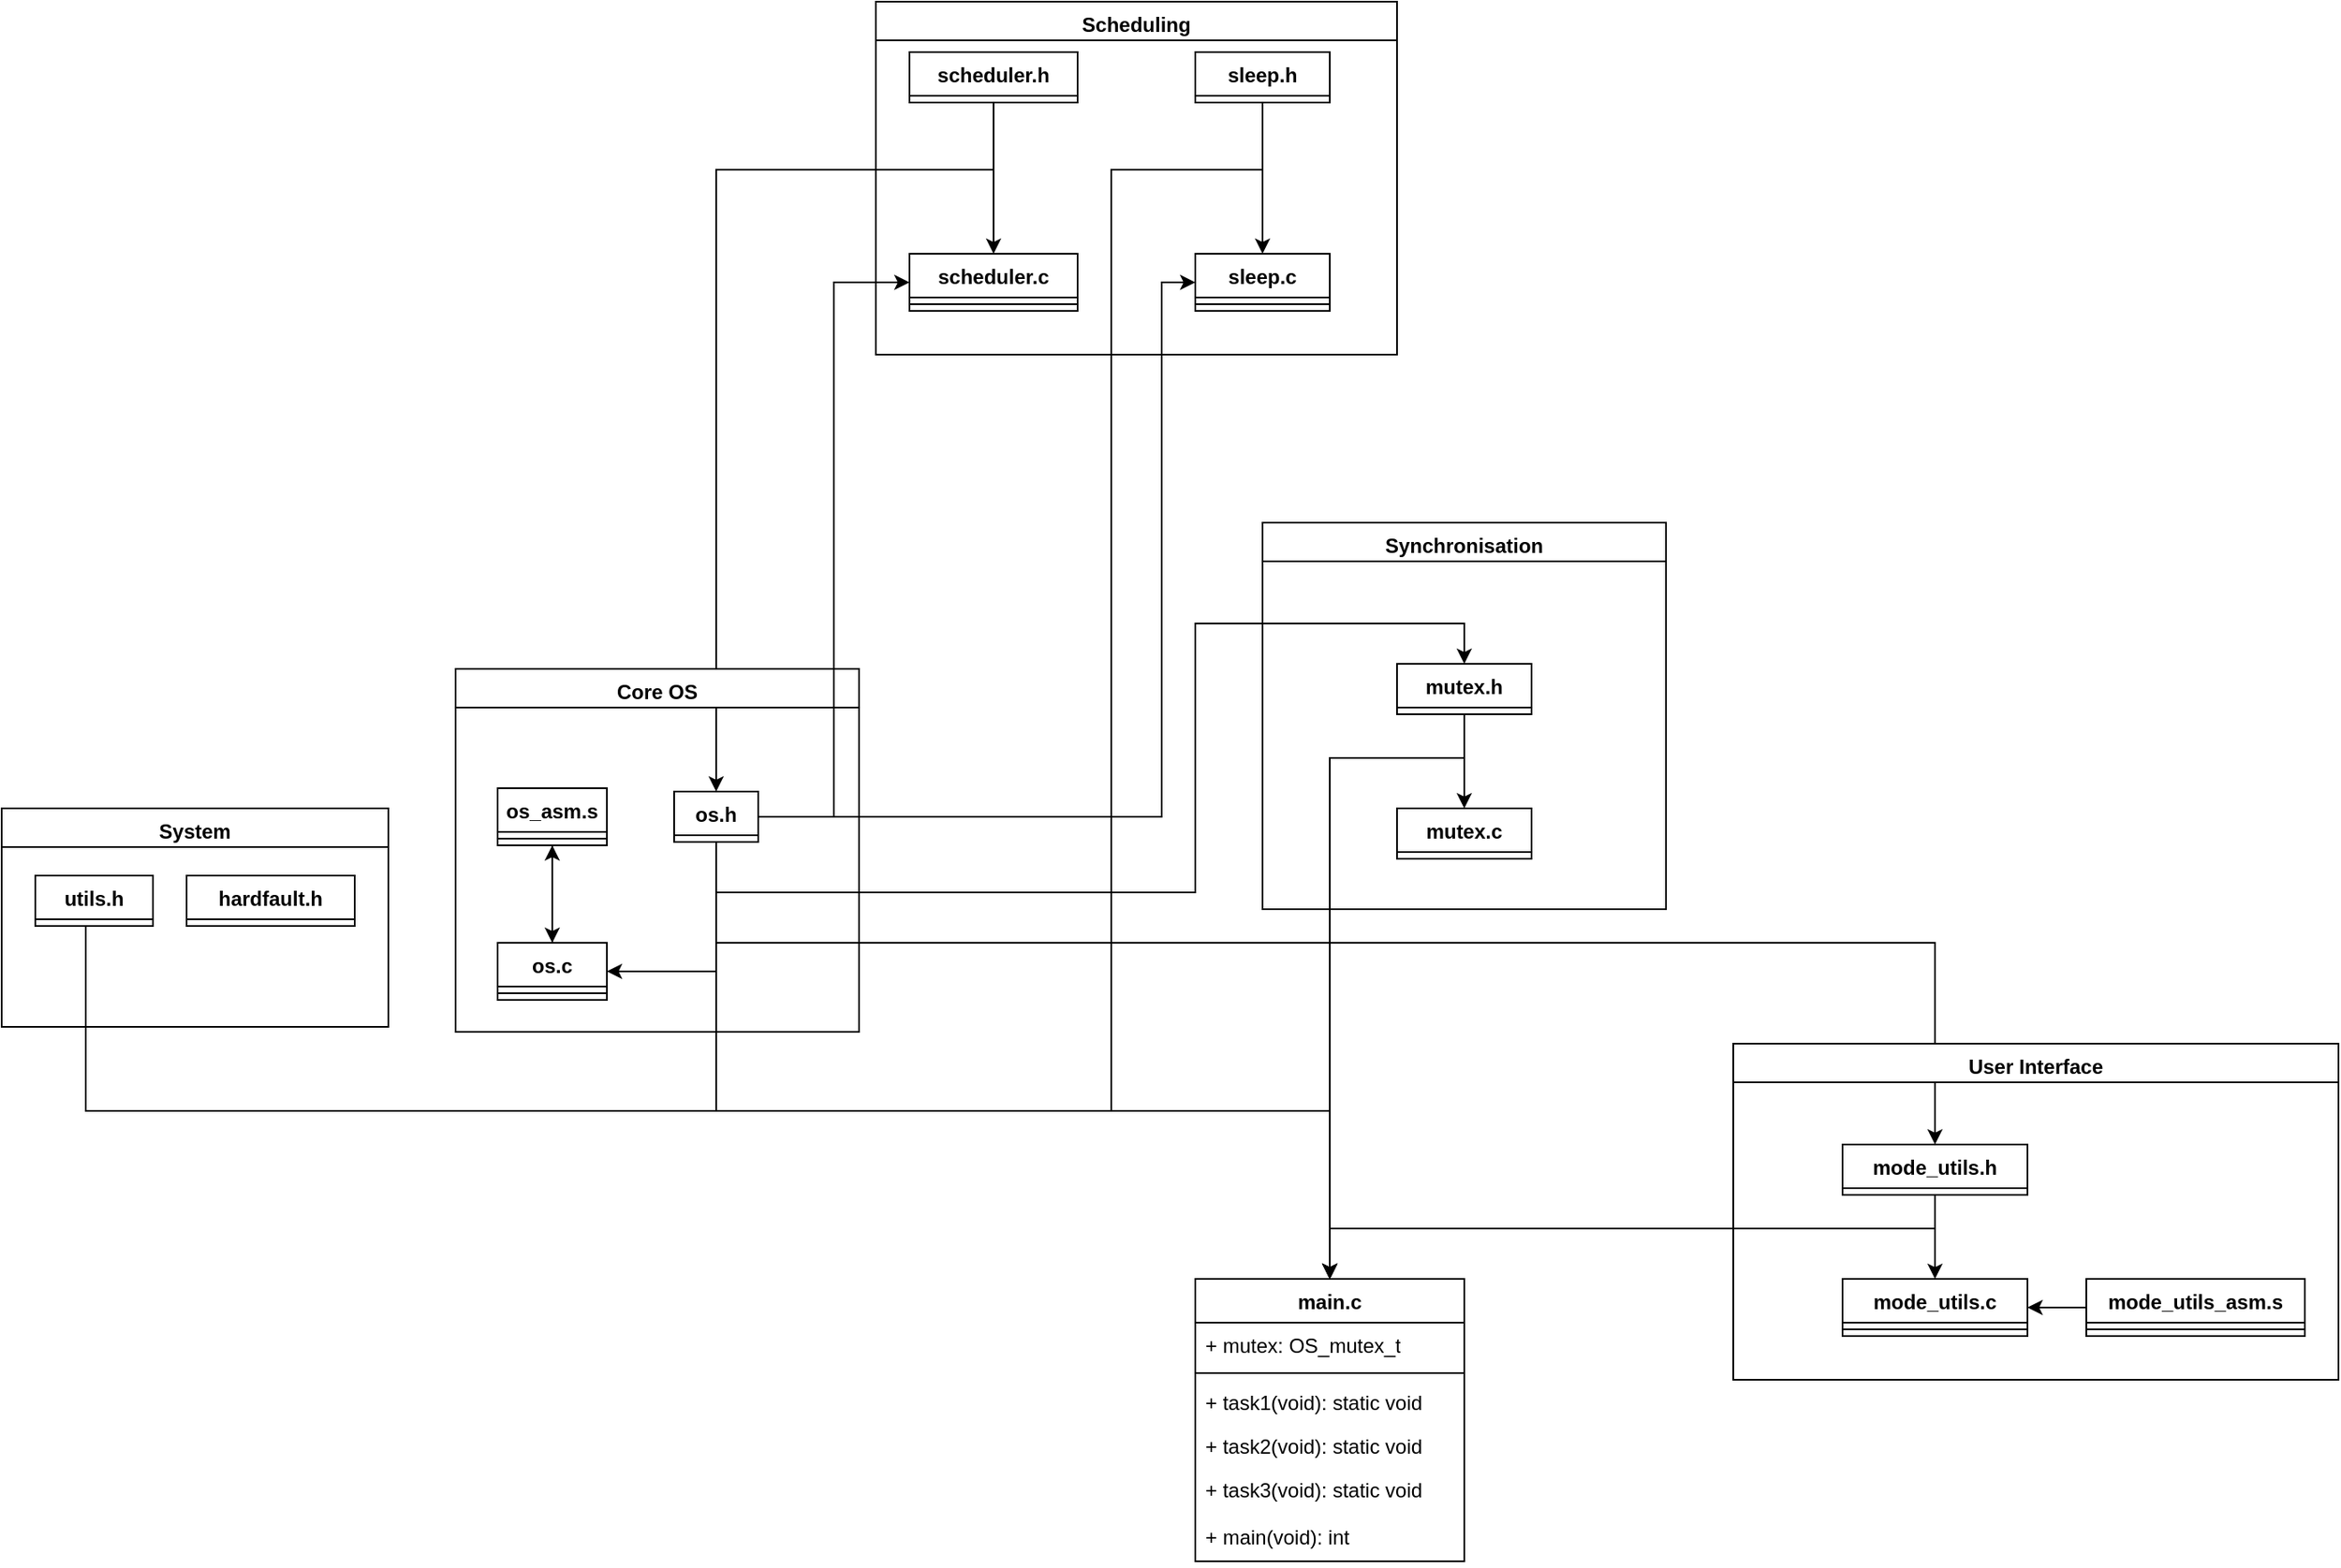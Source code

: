 <mxfile version="26.0.3">
  <diagram name="Page-1" id="c4acf3e9-155e-7222-9cf6-157b1a14988f">
    <mxGraphModel dx="2259" dy="2264" grid="1" gridSize="10" guides="1" tooltips="1" connect="1" arrows="1" fold="1" page="1" pageScale="1" pageWidth="850" pageHeight="1100" background="none" math="0" shadow="0">
      <root>
        <mxCell id="0" />
        <mxCell id="1" parent="0" />
        <mxCell id="RpQdMugq_B-e_19SNzhJ-1" value="main.c" style="swimlane;fontStyle=1;align=center;verticalAlign=top;childLayout=stackLayout;horizontal=1;startSize=26;horizontalStack=0;resizeParent=1;resizeParentMax=0;resizeLast=0;collapsible=1;marginBottom=0;whiteSpace=wrap;html=1;" vertex="1" parent="1">
          <mxGeometry x="440" y="420" width="160" height="168" as="geometry" />
        </mxCell>
        <mxCell id="RpQdMugq_B-e_19SNzhJ-2" value="+ mutex: OS_mutex_t" style="text;strokeColor=none;fillColor=none;align=left;verticalAlign=top;spacingLeft=4;spacingRight=4;overflow=hidden;rotatable=0;points=[[0,0.5],[1,0.5]];portConstraint=eastwest;whiteSpace=wrap;html=1;" vertex="1" parent="RpQdMugq_B-e_19SNzhJ-1">
          <mxGeometry y="26" width="160" height="26" as="geometry" />
        </mxCell>
        <mxCell id="RpQdMugq_B-e_19SNzhJ-3" value="" style="line;strokeWidth=1;fillColor=none;align=left;verticalAlign=middle;spacingTop=-1;spacingLeft=3;spacingRight=3;rotatable=0;labelPosition=right;points=[];portConstraint=eastwest;strokeColor=inherit;" vertex="1" parent="RpQdMugq_B-e_19SNzhJ-1">
          <mxGeometry y="52" width="160" height="8" as="geometry" />
        </mxCell>
        <mxCell id="RpQdMugq_B-e_19SNzhJ-4" value="+ task1(void): static void" style="text;strokeColor=none;fillColor=none;align=left;verticalAlign=top;spacingLeft=4;spacingRight=4;overflow=hidden;rotatable=0;points=[[0,0.5],[1,0.5]];portConstraint=eastwest;whiteSpace=wrap;html=1;" vertex="1" parent="RpQdMugq_B-e_19SNzhJ-1">
          <mxGeometry y="60" width="160" height="26" as="geometry" />
        </mxCell>
        <mxCell id="RpQdMugq_B-e_19SNzhJ-15" value="+ task2(void): static void" style="text;strokeColor=none;fillColor=none;align=left;verticalAlign=top;spacingLeft=4;spacingRight=4;overflow=hidden;rotatable=0;points=[[0,0.5],[1,0.5]];portConstraint=eastwest;whiteSpace=wrap;html=1;" vertex="1" parent="RpQdMugq_B-e_19SNzhJ-1">
          <mxGeometry y="86" width="160" height="26" as="geometry" />
        </mxCell>
        <mxCell id="RpQdMugq_B-e_19SNzhJ-16" value="+ task3(void): static void" style="text;strokeColor=none;fillColor=none;align=left;verticalAlign=top;spacingLeft=4;spacingRight=4;overflow=hidden;rotatable=0;points=[[0,0.5],[1,0.5]];portConstraint=eastwest;whiteSpace=wrap;html=1;" vertex="1" parent="RpQdMugq_B-e_19SNzhJ-1">
          <mxGeometry y="112" width="160" height="28" as="geometry" />
        </mxCell>
        <mxCell id="RpQdMugq_B-e_19SNzhJ-17" value="+ main(void): int" style="text;strokeColor=none;fillColor=none;align=left;verticalAlign=top;spacingLeft=4;spacingRight=4;overflow=hidden;rotatable=0;points=[[0,0.5],[1,0.5]];portConstraint=eastwest;whiteSpace=wrap;html=1;" vertex="1" parent="RpQdMugq_B-e_19SNzhJ-1">
          <mxGeometry y="140" width="160" height="28" as="geometry" />
        </mxCell>
        <mxCell id="RpQdMugq_B-e_19SNzhJ-49" style="edgeStyle=orthogonalEdgeStyle;rounded=0;orthogonalLoop=1;jettySize=auto;html=1;entryX=0.5;entryY=0;entryDx=0;entryDy=0;fontFamily=Helvetica;fontSize=12;fontColor=default;fontStyle=1;" edge="1" parent="1" source="RpQdMugq_B-e_19SNzhJ-5" target="RpQdMugq_B-e_19SNzhJ-1">
          <mxGeometry relative="1" as="geometry">
            <Array as="points">
              <mxPoint x="155" y="320" />
              <mxPoint x="520" y="320" />
            </Array>
          </mxGeometry>
        </mxCell>
        <mxCell id="RpQdMugq_B-e_19SNzhJ-54" style="edgeStyle=orthogonalEdgeStyle;rounded=0;orthogonalLoop=1;jettySize=auto;html=1;entryX=0.5;entryY=0;entryDx=0;entryDy=0;fontFamily=Helvetica;fontSize=12;fontColor=default;fontStyle=1;" edge="1" parent="1" source="RpQdMugq_B-e_19SNzhJ-5" target="RpQdMugq_B-e_19SNzhJ-24">
          <mxGeometry relative="1" as="geometry">
            <Array as="points">
              <mxPoint x="155" y="190" />
              <mxPoint x="440" y="190" />
              <mxPoint x="440" y="30" />
              <mxPoint x="600" y="30" />
            </Array>
          </mxGeometry>
        </mxCell>
        <mxCell id="RpQdMugq_B-e_19SNzhJ-66" style="edgeStyle=orthogonalEdgeStyle;rounded=0;orthogonalLoop=1;jettySize=auto;html=1;entryX=0.5;entryY=0;entryDx=0;entryDy=0;fontFamily=Helvetica;fontSize=12;fontColor=default;fontStyle=1;" edge="1" parent="1" source="RpQdMugq_B-e_19SNzhJ-5" target="RpQdMugq_B-e_19SNzhJ-36">
          <mxGeometry relative="1" as="geometry">
            <Array as="points">
              <mxPoint x="155" y="220" />
              <mxPoint x="880" y="220" />
            </Array>
          </mxGeometry>
        </mxCell>
        <mxCell id="RpQdMugq_B-e_19SNzhJ-50" style="edgeStyle=orthogonalEdgeStyle;rounded=0;orthogonalLoop=1;jettySize=auto;html=1;entryX=0.5;entryY=0;entryDx=0;entryDy=0;fontFamily=Helvetica;fontSize=12;fontColor=default;fontStyle=1;" edge="1" parent="1" source="RpQdMugq_B-e_19SNzhJ-18" target="RpQdMugq_B-e_19SNzhJ-1">
          <mxGeometry relative="1" as="geometry">
            <Array as="points">
              <mxPoint x="480" y="-240" />
              <mxPoint x="390" y="-240" />
              <mxPoint x="390" y="320" />
              <mxPoint x="520" y="320" />
            </Array>
          </mxGeometry>
        </mxCell>
        <mxCell id="RpQdMugq_B-e_19SNzhJ-51" style="edgeStyle=orthogonalEdgeStyle;rounded=0;orthogonalLoop=1;jettySize=auto;html=1;entryX=0.5;entryY=0;entryDx=0;entryDy=0;fontFamily=Helvetica;fontSize=12;fontColor=default;fontStyle=1;" edge="1" parent="1" source="RpQdMugq_B-e_19SNzhJ-24" target="RpQdMugq_B-e_19SNzhJ-1">
          <mxGeometry relative="1" as="geometry">
            <Array as="points">
              <mxPoint x="600" y="110" />
              <mxPoint x="520" y="110" />
            </Array>
          </mxGeometry>
        </mxCell>
        <mxCell id="RpQdMugq_B-e_19SNzhJ-48" style="edgeStyle=orthogonalEdgeStyle;rounded=0;orthogonalLoop=1;jettySize=auto;html=1;entryX=0.5;entryY=0;entryDx=0;entryDy=0;fontFamily=Helvetica;fontSize=12;fontColor=default;fontStyle=1;" edge="1" parent="1" source="RpQdMugq_B-e_19SNzhJ-42" target="RpQdMugq_B-e_19SNzhJ-5">
          <mxGeometry relative="1" as="geometry">
            <Array as="points">
              <mxPoint x="320" y="-240" />
              <mxPoint x="155" y="-240" />
            </Array>
          </mxGeometry>
        </mxCell>
        <mxCell id="RpQdMugq_B-e_19SNzhJ-87" value="Scheduling" style="swimlane;whiteSpace=wrap;html=1;strokeColor=default;align=center;verticalAlign=top;fontFamily=Helvetica;fontSize=12;fontColor=default;fontStyle=1;fillColor=default;" vertex="1" parent="1">
          <mxGeometry x="250" y="-340" width="310" height="210" as="geometry" />
        </mxCell>
        <mxCell id="RpQdMugq_B-e_19SNzhJ-163" style="edgeStyle=orthogonalEdgeStyle;rounded=0;orthogonalLoop=1;jettySize=auto;html=1;entryX=0.5;entryY=0;entryDx=0;entryDy=0;fontFamily=Helvetica;fontSize=12;fontColor=default;fontStyle=1;" edge="1" parent="RpQdMugq_B-e_19SNzhJ-87" source="RpQdMugq_B-e_19SNzhJ-42" target="RpQdMugq_B-e_19SNzhJ-144">
          <mxGeometry relative="1" as="geometry" />
        </mxCell>
        <mxCell id="RpQdMugq_B-e_19SNzhJ-42" value="scheduler.h" style="swimlane;fontStyle=1;align=center;verticalAlign=top;childLayout=stackLayout;horizontal=1;startSize=26;horizontalStack=0;resizeParent=1;resizeParentMax=0;resizeLast=0;collapsible=1;marginBottom=0;whiteSpace=wrap;html=1;" vertex="1" collapsed="1" parent="RpQdMugq_B-e_19SNzhJ-87">
          <mxGeometry x="20" y="30" width="100" height="30" as="geometry">
            <mxRectangle x="20" y="30" width="160" height="120" as="alternateBounds" />
          </mxGeometry>
        </mxCell>
        <mxCell id="RpQdMugq_B-e_19SNzhJ-43" value="+ typedef: type" style="text;strokeColor=none;fillColor=none;align=left;verticalAlign=top;spacingLeft=4;spacingRight=4;overflow=hidden;rotatable=0;points=[[0,0.5],[1,0.5]];portConstraint=eastwest;whiteSpace=wrap;html=1;" vertex="1" parent="RpQdMugq_B-e_19SNzhJ-42">
          <mxGeometry y="26" width="160" height="26" as="geometry" />
        </mxCell>
        <mxCell id="RpQdMugq_B-e_19SNzhJ-44" value="" style="line;strokeWidth=1;fillColor=none;align=left;verticalAlign=middle;spacingTop=-1;spacingLeft=3;spacingRight=3;rotatable=0;labelPosition=right;points=[];portConstraint=eastwest;strokeColor=inherit;" vertex="1" parent="RpQdMugq_B-e_19SNzhJ-42">
          <mxGeometry y="52" width="160" height="8" as="geometry" />
        </mxCell>
        <mxCell id="RpQdMugq_B-e_19SNzhJ-45" value="+ function(type): type" style="text;strokeColor=none;fillColor=none;align=left;verticalAlign=top;spacingLeft=4;spacingRight=4;overflow=hidden;rotatable=0;points=[[0,0.5],[1,0.5]];portConstraint=eastwest;whiteSpace=wrap;html=1;" vertex="1" parent="RpQdMugq_B-e_19SNzhJ-42">
          <mxGeometry y="60" width="160" height="26" as="geometry" />
        </mxCell>
        <mxCell id="RpQdMugq_B-e_19SNzhJ-46" value="" style="line;strokeWidth=1;fillColor=none;align=left;verticalAlign=middle;spacingTop=-1;spacingLeft=3;spacingRight=3;rotatable=0;labelPosition=right;points=[];portConstraint=eastwest;strokeColor=inherit;" vertex="1" parent="RpQdMugq_B-e_19SNzhJ-42">
          <mxGeometry y="86" width="160" height="8" as="geometry" />
        </mxCell>
        <mxCell id="RpQdMugq_B-e_19SNzhJ-47" value="+ macro: name" style="text;strokeColor=none;fillColor=none;align=left;verticalAlign=top;spacingLeft=4;spacingRight=4;overflow=hidden;rotatable=0;points=[[0,0.5],[1,0.5]];portConstraint=eastwest;whiteSpace=wrap;html=1;" vertex="1" parent="RpQdMugq_B-e_19SNzhJ-42">
          <mxGeometry y="94" width="160" height="26" as="geometry" />
        </mxCell>
        <mxCell id="RpQdMugq_B-e_19SNzhJ-162" style="edgeStyle=orthogonalEdgeStyle;rounded=0;orthogonalLoop=1;jettySize=auto;html=1;entryX=0.5;entryY=0;entryDx=0;entryDy=0;fontFamily=Helvetica;fontSize=12;fontColor=default;fontStyle=1;" edge="1" parent="RpQdMugq_B-e_19SNzhJ-87" source="RpQdMugq_B-e_19SNzhJ-18" target="RpQdMugq_B-e_19SNzhJ-79">
          <mxGeometry relative="1" as="geometry" />
        </mxCell>
        <mxCell id="RpQdMugq_B-e_19SNzhJ-18" value="sleep.h" style="swimlane;fontStyle=1;align=center;verticalAlign=top;childLayout=stackLayout;horizontal=1;startSize=26;horizontalStack=0;resizeParent=1;resizeParentMax=0;resizeLast=0;collapsible=1;marginBottom=0;whiteSpace=wrap;html=1;" vertex="1" collapsed="1" parent="RpQdMugq_B-e_19SNzhJ-87">
          <mxGeometry x="190" y="30" width="80" height="30" as="geometry">
            <mxRectangle x="320" y="130" width="160" height="120" as="alternateBounds" />
          </mxGeometry>
        </mxCell>
        <mxCell id="RpQdMugq_B-e_19SNzhJ-19" value="+ typedef: type" style="text;strokeColor=none;fillColor=none;align=left;verticalAlign=top;spacingLeft=4;spacingRight=4;overflow=hidden;rotatable=0;points=[[0,0.5],[1,0.5]];portConstraint=eastwest;whiteSpace=wrap;html=1;" vertex="1" parent="RpQdMugq_B-e_19SNzhJ-18">
          <mxGeometry y="26" width="160" height="26" as="geometry" />
        </mxCell>
        <mxCell id="RpQdMugq_B-e_19SNzhJ-20" value="" style="line;strokeWidth=1;fillColor=none;align=left;verticalAlign=middle;spacingTop=-1;spacingLeft=3;spacingRight=3;rotatable=0;labelPosition=right;points=[];portConstraint=eastwest;strokeColor=inherit;" vertex="1" parent="RpQdMugq_B-e_19SNzhJ-18">
          <mxGeometry y="52" width="160" height="8" as="geometry" />
        </mxCell>
        <mxCell id="RpQdMugq_B-e_19SNzhJ-21" value="+ function(type): type" style="text;strokeColor=none;fillColor=none;align=left;verticalAlign=top;spacingLeft=4;spacingRight=4;overflow=hidden;rotatable=0;points=[[0,0.5],[1,0.5]];portConstraint=eastwest;whiteSpace=wrap;html=1;" vertex="1" parent="RpQdMugq_B-e_19SNzhJ-18">
          <mxGeometry y="60" width="160" height="26" as="geometry" />
        </mxCell>
        <mxCell id="RpQdMugq_B-e_19SNzhJ-22" value="" style="line;strokeWidth=1;fillColor=none;align=left;verticalAlign=middle;spacingTop=-1;spacingLeft=3;spacingRight=3;rotatable=0;labelPosition=right;points=[];portConstraint=eastwest;strokeColor=inherit;" vertex="1" parent="RpQdMugq_B-e_19SNzhJ-18">
          <mxGeometry y="86" width="160" height="8" as="geometry" />
        </mxCell>
        <mxCell id="RpQdMugq_B-e_19SNzhJ-23" value="+ macro: name" style="text;strokeColor=none;fillColor=none;align=left;verticalAlign=top;spacingLeft=4;spacingRight=4;overflow=hidden;rotatable=0;points=[[0,0.5],[1,0.5]];portConstraint=eastwest;whiteSpace=wrap;html=1;" vertex="1" parent="RpQdMugq_B-e_19SNzhJ-18">
          <mxGeometry y="94" width="160" height="26" as="geometry" />
        </mxCell>
        <mxCell id="RpQdMugq_B-e_19SNzhJ-79" value="sleep.c" style="swimlane;fontStyle=1;align=center;verticalAlign=top;childLayout=stackLayout;horizontal=1;startSize=26;horizontalStack=0;resizeParent=1;resizeParentMax=0;resizeLast=0;collapsible=1;marginBottom=0;whiteSpace=wrap;html=1;" vertex="1" parent="RpQdMugq_B-e_19SNzhJ-87">
          <mxGeometry x="190" y="150" width="80" height="34" as="geometry" />
        </mxCell>
        <mxCell id="RpQdMugq_B-e_19SNzhJ-81" value="" style="line;strokeWidth=1;fillColor=none;align=left;verticalAlign=middle;spacingTop=-1;spacingLeft=3;spacingRight=3;rotatable=0;labelPosition=right;points=[];portConstraint=eastwest;strokeColor=inherit;" vertex="1" parent="RpQdMugq_B-e_19SNzhJ-79">
          <mxGeometry y="26" width="80" height="8" as="geometry" />
        </mxCell>
        <mxCell id="RpQdMugq_B-e_19SNzhJ-144" value="scheduler.c" style="swimlane;fontStyle=1;align=center;verticalAlign=top;childLayout=stackLayout;horizontal=1;startSize=26;horizontalStack=0;resizeParent=1;resizeParentMax=0;resizeLast=0;collapsible=1;marginBottom=0;whiteSpace=wrap;html=1;" vertex="1" parent="RpQdMugq_B-e_19SNzhJ-87">
          <mxGeometry x="20" y="150" width="100" height="34" as="geometry" />
        </mxCell>
        <mxCell id="RpQdMugq_B-e_19SNzhJ-145" value="" style="line;strokeWidth=1;fillColor=none;align=left;verticalAlign=middle;spacingTop=-1;spacingLeft=3;spacingRight=3;rotatable=0;labelPosition=right;points=[];portConstraint=eastwest;strokeColor=inherit;" vertex="1" parent="RpQdMugq_B-e_19SNzhJ-144">
          <mxGeometry y="26" width="100" height="8" as="geometry" />
        </mxCell>
        <mxCell id="RpQdMugq_B-e_19SNzhJ-88" value="Synchronisation" style="swimlane;whiteSpace=wrap;html=1;strokeColor=default;align=center;verticalAlign=top;fontFamily=Helvetica;fontSize=12;fontColor=default;fontStyle=1;fillColor=default;" vertex="1" parent="1">
          <mxGeometry x="480" y="-30" width="240" height="230" as="geometry" />
        </mxCell>
        <mxCell id="RpQdMugq_B-e_19SNzhJ-161" style="edgeStyle=orthogonalEdgeStyle;rounded=0;orthogonalLoop=1;jettySize=auto;html=1;entryX=0.5;entryY=0;entryDx=0;entryDy=0;fontFamily=Helvetica;fontSize=12;fontColor=default;fontStyle=1;" edge="1" parent="RpQdMugq_B-e_19SNzhJ-88" source="RpQdMugq_B-e_19SNzhJ-24" target="RpQdMugq_B-e_19SNzhJ-155">
          <mxGeometry relative="1" as="geometry" />
        </mxCell>
        <mxCell id="RpQdMugq_B-e_19SNzhJ-24" value="mutex.h" style="swimlane;fontStyle=1;align=center;verticalAlign=top;childLayout=stackLayout;horizontal=1;startSize=26;horizontalStack=0;resizeParent=1;resizeParentMax=0;resizeLast=0;collapsible=1;marginBottom=0;whiteSpace=wrap;html=1;" vertex="1" collapsed="1" parent="RpQdMugq_B-e_19SNzhJ-88">
          <mxGeometry x="80" y="84" width="80" height="30" as="geometry">
            <mxRectangle x="520" y="130" width="160" height="120" as="alternateBounds" />
          </mxGeometry>
        </mxCell>
        <mxCell id="RpQdMugq_B-e_19SNzhJ-25" value="+ typedef: type" style="text;strokeColor=none;fillColor=none;align=left;verticalAlign=top;spacingLeft=4;spacingRight=4;overflow=hidden;rotatable=0;points=[[0,0.5],[1,0.5]];portConstraint=eastwest;whiteSpace=wrap;html=1;" vertex="1" parent="RpQdMugq_B-e_19SNzhJ-24">
          <mxGeometry y="26" width="160" height="26" as="geometry" />
        </mxCell>
        <mxCell id="RpQdMugq_B-e_19SNzhJ-26" value="" style="line;strokeWidth=1;fillColor=none;align=left;verticalAlign=middle;spacingTop=-1;spacingLeft=3;spacingRight=3;rotatable=0;labelPosition=right;points=[];portConstraint=eastwest;strokeColor=inherit;" vertex="1" parent="RpQdMugq_B-e_19SNzhJ-24">
          <mxGeometry y="52" width="160" height="8" as="geometry" />
        </mxCell>
        <mxCell id="RpQdMugq_B-e_19SNzhJ-27" value="+ function(type): type" style="text;strokeColor=none;fillColor=none;align=left;verticalAlign=top;spacingLeft=4;spacingRight=4;overflow=hidden;rotatable=0;points=[[0,0.5],[1,0.5]];portConstraint=eastwest;whiteSpace=wrap;html=1;" vertex="1" parent="RpQdMugq_B-e_19SNzhJ-24">
          <mxGeometry y="60" width="160" height="26" as="geometry" />
        </mxCell>
        <mxCell id="RpQdMugq_B-e_19SNzhJ-28" value="" style="line;strokeWidth=1;fillColor=none;align=left;verticalAlign=middle;spacingTop=-1;spacingLeft=3;spacingRight=3;rotatable=0;labelPosition=right;points=[];portConstraint=eastwest;strokeColor=inherit;" vertex="1" parent="RpQdMugq_B-e_19SNzhJ-24">
          <mxGeometry y="86" width="160" height="8" as="geometry" />
        </mxCell>
        <mxCell id="RpQdMugq_B-e_19SNzhJ-29" value="+ macro: name" style="text;strokeColor=none;fillColor=none;align=left;verticalAlign=top;spacingLeft=4;spacingRight=4;overflow=hidden;rotatable=0;points=[[0,0.5],[1,0.5]];portConstraint=eastwest;whiteSpace=wrap;html=1;" vertex="1" parent="RpQdMugq_B-e_19SNzhJ-24">
          <mxGeometry y="94" width="160" height="26" as="geometry" />
        </mxCell>
        <mxCell id="RpQdMugq_B-e_19SNzhJ-155" value="mutex.c" style="swimlane;fontStyle=1;align=center;verticalAlign=top;childLayout=stackLayout;horizontal=1;startSize=26;horizontalStack=0;resizeParent=1;resizeParentMax=0;resizeLast=0;collapsible=1;marginBottom=0;whiteSpace=wrap;html=1;" vertex="1" collapsed="1" parent="RpQdMugq_B-e_19SNzhJ-88">
          <mxGeometry x="80" y="170" width="80" height="30" as="geometry">
            <mxRectangle x="520" y="130" width="160" height="120" as="alternateBounds" />
          </mxGeometry>
        </mxCell>
        <mxCell id="RpQdMugq_B-e_19SNzhJ-156" value="+ typedef: type" style="text;strokeColor=none;fillColor=none;align=left;verticalAlign=top;spacingLeft=4;spacingRight=4;overflow=hidden;rotatable=0;points=[[0,0.5],[1,0.5]];portConstraint=eastwest;whiteSpace=wrap;html=1;" vertex="1" parent="RpQdMugq_B-e_19SNzhJ-155">
          <mxGeometry y="26" width="160" height="26" as="geometry" />
        </mxCell>
        <mxCell id="RpQdMugq_B-e_19SNzhJ-157" value="" style="line;strokeWidth=1;fillColor=none;align=left;verticalAlign=middle;spacingTop=-1;spacingLeft=3;spacingRight=3;rotatable=0;labelPosition=right;points=[];portConstraint=eastwest;strokeColor=inherit;" vertex="1" parent="RpQdMugq_B-e_19SNzhJ-155">
          <mxGeometry y="52" width="160" height="8" as="geometry" />
        </mxCell>
        <mxCell id="RpQdMugq_B-e_19SNzhJ-158" value="+ function(type): type" style="text;strokeColor=none;fillColor=none;align=left;verticalAlign=top;spacingLeft=4;spacingRight=4;overflow=hidden;rotatable=0;points=[[0,0.5],[1,0.5]];portConstraint=eastwest;whiteSpace=wrap;html=1;" vertex="1" parent="RpQdMugq_B-e_19SNzhJ-155">
          <mxGeometry y="60" width="160" height="26" as="geometry" />
        </mxCell>
        <mxCell id="RpQdMugq_B-e_19SNzhJ-159" value="" style="line;strokeWidth=1;fillColor=none;align=left;verticalAlign=middle;spacingTop=-1;spacingLeft=3;spacingRight=3;rotatable=0;labelPosition=right;points=[];portConstraint=eastwest;strokeColor=inherit;" vertex="1" parent="RpQdMugq_B-e_19SNzhJ-155">
          <mxGeometry y="86" width="160" height="8" as="geometry" />
        </mxCell>
        <mxCell id="RpQdMugq_B-e_19SNzhJ-160" value="+ macro: name" style="text;strokeColor=none;fillColor=none;align=left;verticalAlign=top;spacingLeft=4;spacingRight=4;overflow=hidden;rotatable=0;points=[[0,0.5],[1,0.5]];portConstraint=eastwest;whiteSpace=wrap;html=1;" vertex="1" parent="RpQdMugq_B-e_19SNzhJ-155">
          <mxGeometry y="94" width="160" height="26" as="geometry" />
        </mxCell>
        <mxCell id="RpQdMugq_B-e_19SNzhJ-101" value="Core OS" style="swimlane;whiteSpace=wrap;html=1;strokeColor=default;align=center;verticalAlign=top;fontFamily=Helvetica;fontSize=12;fontColor=default;fontStyle=1;fillColor=default;" vertex="1" parent="1">
          <mxGeometry y="57" width="240" height="216" as="geometry" />
        </mxCell>
        <mxCell id="RpQdMugq_B-e_19SNzhJ-174" style="edgeStyle=orthogonalEdgeStyle;rounded=0;orthogonalLoop=1;jettySize=auto;html=1;exitX=0.5;exitY=1;exitDx=0;exitDy=0;entryX=1;entryY=0.5;entryDx=0;entryDy=0;fontFamily=Helvetica;fontSize=12;fontColor=default;fontStyle=1;" edge="1" parent="RpQdMugq_B-e_19SNzhJ-101" source="RpQdMugq_B-e_19SNzhJ-5" target="RpQdMugq_B-e_19SNzhJ-168">
          <mxGeometry relative="1" as="geometry">
            <Array as="points">
              <mxPoint x="155" y="180" />
            </Array>
          </mxGeometry>
        </mxCell>
        <mxCell id="RpQdMugq_B-e_19SNzhJ-5" value="os.h" style="swimlane;fontStyle=1;align=center;verticalAlign=top;childLayout=stackLayout;horizontal=1;startSize=26;horizontalStack=0;resizeParent=1;resizeParentMax=0;resizeLast=0;collapsible=1;marginBottom=0;whiteSpace=wrap;html=1;" vertex="1" collapsed="1" parent="RpQdMugq_B-e_19SNzhJ-101">
          <mxGeometry x="130" y="73" width="50" height="30" as="geometry">
            <mxRectangle x="130" y="130" width="160" height="120" as="alternateBounds" />
          </mxGeometry>
        </mxCell>
        <mxCell id="RpQdMugq_B-e_19SNzhJ-6" value="+ typedef: type" style="text;strokeColor=none;fillColor=none;align=left;verticalAlign=top;spacingLeft=4;spacingRight=4;overflow=hidden;rotatable=0;points=[[0,0.5],[1,0.5]];portConstraint=eastwest;whiteSpace=wrap;html=1;" vertex="1" parent="RpQdMugq_B-e_19SNzhJ-5">
          <mxGeometry y="26" width="160" height="26" as="geometry" />
        </mxCell>
        <mxCell id="RpQdMugq_B-e_19SNzhJ-7" value="" style="line;strokeWidth=1;fillColor=none;align=left;verticalAlign=middle;spacingTop=-1;spacingLeft=3;spacingRight=3;rotatable=0;labelPosition=right;points=[];portConstraint=eastwest;strokeColor=inherit;" vertex="1" parent="RpQdMugq_B-e_19SNzhJ-5">
          <mxGeometry y="52" width="160" height="8" as="geometry" />
        </mxCell>
        <mxCell id="RpQdMugq_B-e_19SNzhJ-8" value="+ function(type): type" style="text;strokeColor=none;fillColor=none;align=left;verticalAlign=top;spacingLeft=4;spacingRight=4;overflow=hidden;rotatable=0;points=[[0,0.5],[1,0.5]];portConstraint=eastwest;whiteSpace=wrap;html=1;" vertex="1" parent="RpQdMugq_B-e_19SNzhJ-5">
          <mxGeometry y="60" width="160" height="26" as="geometry" />
        </mxCell>
        <mxCell id="RpQdMugq_B-e_19SNzhJ-10" value="" style="line;strokeWidth=1;fillColor=none;align=left;verticalAlign=middle;spacingTop=-1;spacingLeft=3;spacingRight=3;rotatable=0;labelPosition=right;points=[];portConstraint=eastwest;strokeColor=inherit;" vertex="1" parent="RpQdMugq_B-e_19SNzhJ-5">
          <mxGeometry y="86" width="160" height="8" as="geometry" />
        </mxCell>
        <mxCell id="RpQdMugq_B-e_19SNzhJ-9" value="+ macro: name" style="text;strokeColor=none;fillColor=none;align=left;verticalAlign=top;spacingLeft=4;spacingRight=4;overflow=hidden;rotatable=0;points=[[0,0.5],[1,0.5]];portConstraint=eastwest;whiteSpace=wrap;html=1;" vertex="1" parent="RpQdMugq_B-e_19SNzhJ-5">
          <mxGeometry y="94" width="160" height="26" as="geometry" />
        </mxCell>
        <mxCell id="RpQdMugq_B-e_19SNzhJ-173" style="edgeStyle=orthogonalEdgeStyle;rounded=0;orthogonalLoop=1;jettySize=auto;html=1;entryX=0.5;entryY=1;entryDx=0;entryDy=0;fontFamily=Helvetica;fontSize=12;fontColor=default;fontStyle=1;" edge="1" parent="RpQdMugq_B-e_19SNzhJ-101" source="RpQdMugq_B-e_19SNzhJ-168" target="RpQdMugq_B-e_19SNzhJ-170">
          <mxGeometry relative="1" as="geometry" />
        </mxCell>
        <mxCell id="RpQdMugq_B-e_19SNzhJ-168" value="os.c" style="swimlane;fontStyle=1;align=center;verticalAlign=top;childLayout=stackLayout;horizontal=1;startSize=26;horizontalStack=0;resizeParent=1;resizeParentMax=0;resizeLast=0;collapsible=1;marginBottom=0;whiteSpace=wrap;html=1;" vertex="1" parent="RpQdMugq_B-e_19SNzhJ-101">
          <mxGeometry x="25" y="163" width="65" height="34" as="geometry" />
        </mxCell>
        <mxCell id="RpQdMugq_B-e_19SNzhJ-169" value="" style="line;strokeWidth=1;fillColor=none;align=left;verticalAlign=middle;spacingTop=-1;spacingLeft=3;spacingRight=3;rotatable=0;labelPosition=right;points=[];portConstraint=eastwest;strokeColor=inherit;" vertex="1" parent="RpQdMugq_B-e_19SNzhJ-168">
          <mxGeometry y="26" width="65" height="8" as="geometry" />
        </mxCell>
        <mxCell id="RpQdMugq_B-e_19SNzhJ-172" style="edgeStyle=orthogonalEdgeStyle;rounded=0;orthogonalLoop=1;jettySize=auto;html=1;entryX=0.5;entryY=0;entryDx=0;entryDy=0;fontFamily=Helvetica;fontSize=12;fontColor=default;fontStyle=1;" edge="1" parent="RpQdMugq_B-e_19SNzhJ-101" source="RpQdMugq_B-e_19SNzhJ-170" target="RpQdMugq_B-e_19SNzhJ-168">
          <mxGeometry relative="1" as="geometry" />
        </mxCell>
        <mxCell id="RpQdMugq_B-e_19SNzhJ-170" value="os_asm.s" style="swimlane;fontStyle=1;align=center;verticalAlign=top;childLayout=stackLayout;horizontal=1;startSize=26;horizontalStack=0;resizeParent=1;resizeParentMax=0;resizeLast=0;collapsible=1;marginBottom=0;whiteSpace=wrap;html=1;" vertex="1" parent="RpQdMugq_B-e_19SNzhJ-101">
          <mxGeometry x="25" y="71" width="65" height="34" as="geometry" />
        </mxCell>
        <mxCell id="RpQdMugq_B-e_19SNzhJ-171" value="" style="line;strokeWidth=1;fillColor=none;align=left;verticalAlign=middle;spacingTop=-1;spacingLeft=3;spacingRight=3;rotatable=0;labelPosition=right;points=[];portConstraint=eastwest;strokeColor=inherit;" vertex="1" parent="RpQdMugq_B-e_19SNzhJ-170">
          <mxGeometry y="26" width="65" height="8" as="geometry" />
        </mxCell>
        <mxCell id="RpQdMugq_B-e_19SNzhJ-116" value="User Interface" style="swimlane;whiteSpace=wrap;html=1;strokeColor=default;align=center;verticalAlign=top;fontFamily=Helvetica;fontSize=12;fontColor=default;fontStyle=1;fillColor=default;" vertex="1" parent="1">
          <mxGeometry x="760" y="280" width="360" height="200" as="geometry" />
        </mxCell>
        <mxCell id="RpQdMugq_B-e_19SNzhJ-153" style="edgeStyle=orthogonalEdgeStyle;rounded=0;orthogonalLoop=1;jettySize=auto;html=1;exitX=0.5;exitY=1;exitDx=0;exitDy=0;entryX=0.5;entryY=0;entryDx=0;entryDy=0;fontFamily=Helvetica;fontSize=12;fontColor=default;fontStyle=1;" edge="1" parent="RpQdMugq_B-e_19SNzhJ-116" source="RpQdMugq_B-e_19SNzhJ-36" target="RpQdMugq_B-e_19SNzhJ-151">
          <mxGeometry relative="1" as="geometry" />
        </mxCell>
        <mxCell id="RpQdMugq_B-e_19SNzhJ-36" value="mode_utils.h" style="swimlane;fontStyle=1;align=center;verticalAlign=top;childLayout=stackLayout;horizontal=1;startSize=26;horizontalStack=0;resizeParent=1;resizeParentMax=0;resizeLast=0;collapsible=1;marginBottom=0;whiteSpace=wrap;html=1;" vertex="1" collapsed="1" parent="RpQdMugq_B-e_19SNzhJ-116">
          <mxGeometry x="65" y="60" width="110" height="30" as="geometry">
            <mxRectangle x="40" y="49" width="160" height="120" as="alternateBounds" />
          </mxGeometry>
        </mxCell>
        <mxCell id="RpQdMugq_B-e_19SNzhJ-37" value="+ typedef: type" style="text;strokeColor=none;fillColor=none;align=left;verticalAlign=top;spacingLeft=4;spacingRight=4;overflow=hidden;rotatable=0;points=[[0,0.5],[1,0.5]];portConstraint=eastwest;whiteSpace=wrap;html=1;" vertex="1" parent="RpQdMugq_B-e_19SNzhJ-36">
          <mxGeometry y="26" width="160" height="26" as="geometry" />
        </mxCell>
        <mxCell id="RpQdMugq_B-e_19SNzhJ-38" value="" style="line;strokeWidth=1;fillColor=none;align=left;verticalAlign=middle;spacingTop=-1;spacingLeft=3;spacingRight=3;rotatable=0;labelPosition=right;points=[];portConstraint=eastwest;strokeColor=inherit;" vertex="1" parent="RpQdMugq_B-e_19SNzhJ-36">
          <mxGeometry y="52" width="160" height="8" as="geometry" />
        </mxCell>
        <mxCell id="RpQdMugq_B-e_19SNzhJ-39" value="+ function(type): type" style="text;strokeColor=none;fillColor=none;align=left;verticalAlign=top;spacingLeft=4;spacingRight=4;overflow=hidden;rotatable=0;points=[[0,0.5],[1,0.5]];portConstraint=eastwest;whiteSpace=wrap;html=1;" vertex="1" parent="RpQdMugq_B-e_19SNzhJ-36">
          <mxGeometry y="60" width="160" height="26" as="geometry" />
        </mxCell>
        <mxCell id="RpQdMugq_B-e_19SNzhJ-40" value="" style="line;strokeWidth=1;fillColor=none;align=left;verticalAlign=middle;spacingTop=-1;spacingLeft=3;spacingRight=3;rotatable=0;labelPosition=right;points=[];portConstraint=eastwest;strokeColor=inherit;" vertex="1" parent="RpQdMugq_B-e_19SNzhJ-36">
          <mxGeometry y="86" width="160" height="8" as="geometry" />
        </mxCell>
        <mxCell id="RpQdMugq_B-e_19SNzhJ-41" value="+ macro: name" style="text;strokeColor=none;fillColor=none;align=left;verticalAlign=top;spacingLeft=4;spacingRight=4;overflow=hidden;rotatable=0;points=[[0,0.5],[1,0.5]];portConstraint=eastwest;whiteSpace=wrap;html=1;" vertex="1" parent="RpQdMugq_B-e_19SNzhJ-36">
          <mxGeometry y="94" width="160" height="26" as="geometry" />
        </mxCell>
        <mxCell id="RpQdMugq_B-e_19SNzhJ-151" value="mode_utils.c" style="swimlane;fontStyle=1;align=center;verticalAlign=top;childLayout=stackLayout;horizontal=1;startSize=26;horizontalStack=0;resizeParent=1;resizeParentMax=0;resizeLast=0;collapsible=1;marginBottom=0;whiteSpace=wrap;html=1;" vertex="1" parent="RpQdMugq_B-e_19SNzhJ-116">
          <mxGeometry x="65" y="140" width="110" height="34" as="geometry" />
        </mxCell>
        <mxCell id="RpQdMugq_B-e_19SNzhJ-152" value="" style="line;strokeWidth=1;fillColor=none;align=left;verticalAlign=middle;spacingTop=-1;spacingLeft=3;spacingRight=3;rotatable=0;labelPosition=right;points=[];portConstraint=eastwest;strokeColor=inherit;" vertex="1" parent="RpQdMugq_B-e_19SNzhJ-151">
          <mxGeometry y="26" width="110" height="8" as="geometry" />
        </mxCell>
        <mxCell id="RpQdMugq_B-e_19SNzhJ-167" style="edgeStyle=orthogonalEdgeStyle;rounded=0;orthogonalLoop=1;jettySize=auto;html=1;entryX=1;entryY=0.5;entryDx=0;entryDy=0;fontFamily=Helvetica;fontSize=12;fontColor=default;fontStyle=1;" edge="1" parent="RpQdMugq_B-e_19SNzhJ-116" source="RpQdMugq_B-e_19SNzhJ-164" target="RpQdMugq_B-e_19SNzhJ-151">
          <mxGeometry relative="1" as="geometry" />
        </mxCell>
        <mxCell id="RpQdMugq_B-e_19SNzhJ-164" value="mode_utils_asm.s" style="swimlane;fontStyle=1;align=center;verticalAlign=top;childLayout=stackLayout;horizontal=1;startSize=26;horizontalStack=0;resizeParent=1;resizeParentMax=0;resizeLast=0;collapsible=1;marginBottom=0;whiteSpace=wrap;html=1;" vertex="1" parent="RpQdMugq_B-e_19SNzhJ-116">
          <mxGeometry x="210" y="140" width="130" height="34" as="geometry" />
        </mxCell>
        <mxCell id="RpQdMugq_B-e_19SNzhJ-165" value="" style="line;strokeWidth=1;fillColor=none;align=left;verticalAlign=middle;spacingTop=-1;spacingLeft=3;spacingRight=3;rotatable=0;labelPosition=right;points=[];portConstraint=eastwest;strokeColor=inherit;" vertex="1" parent="RpQdMugq_B-e_19SNzhJ-164">
          <mxGeometry y="26" width="130" height="8" as="geometry" />
        </mxCell>
        <mxCell id="RpQdMugq_B-e_19SNzhJ-129" value="System" style="swimlane;whiteSpace=wrap;html=1;strokeColor=default;align=center;verticalAlign=top;fontFamily=Helvetica;fontSize=12;fontColor=default;fontStyle=1;fillColor=default;" vertex="1" parent="1">
          <mxGeometry x="-270" y="140" width="230" height="130" as="geometry" />
        </mxCell>
        <mxCell id="RpQdMugq_B-e_19SNzhJ-130" value="&lt;div&gt;&lt;span style=&quot;background-color: transparent; color: light-dark(rgb(0, 0, 0), rgb(255, 255, 255));&quot;&gt;utils.h&lt;/span&gt;&lt;/div&gt;" style="swimlane;fontStyle=1;align=center;verticalAlign=top;childLayout=stackLayout;horizontal=1;startSize=26;horizontalStack=0;resizeParent=1;resizeParentMax=0;resizeLast=0;collapsible=1;marginBottom=0;whiteSpace=wrap;html=1;" vertex="1" collapsed="1" parent="RpQdMugq_B-e_19SNzhJ-129">
          <mxGeometry x="20" y="40" width="70" height="30" as="geometry">
            <mxRectangle x="20" y="40" width="160" height="120" as="alternateBounds" />
          </mxGeometry>
        </mxCell>
        <mxCell id="RpQdMugq_B-e_19SNzhJ-131" value="+ typedef: type" style="text;strokeColor=none;fillColor=none;align=left;verticalAlign=top;spacingLeft=4;spacingRight=4;overflow=hidden;rotatable=0;points=[[0,0.5],[1,0.5]];portConstraint=eastwest;whiteSpace=wrap;html=1;" vertex="1" parent="RpQdMugq_B-e_19SNzhJ-130">
          <mxGeometry y="26" width="160" height="26" as="geometry" />
        </mxCell>
        <mxCell id="RpQdMugq_B-e_19SNzhJ-132" value="" style="line;strokeWidth=1;fillColor=none;align=left;verticalAlign=middle;spacingTop=-1;spacingLeft=3;spacingRight=3;rotatable=0;labelPosition=right;points=[];portConstraint=eastwest;strokeColor=inherit;" vertex="1" parent="RpQdMugq_B-e_19SNzhJ-130">
          <mxGeometry y="52" width="160" height="8" as="geometry" />
        </mxCell>
        <mxCell id="RpQdMugq_B-e_19SNzhJ-133" value="+ function(type): type" style="text;strokeColor=none;fillColor=none;align=left;verticalAlign=top;spacingLeft=4;spacingRight=4;overflow=hidden;rotatable=0;points=[[0,0.5],[1,0.5]];portConstraint=eastwest;whiteSpace=wrap;html=1;" vertex="1" parent="RpQdMugq_B-e_19SNzhJ-130">
          <mxGeometry y="60" width="160" height="26" as="geometry" />
        </mxCell>
        <mxCell id="RpQdMugq_B-e_19SNzhJ-134" value="" style="line;strokeWidth=1;fillColor=none;align=left;verticalAlign=middle;spacingTop=-1;spacingLeft=3;spacingRight=3;rotatable=0;labelPosition=right;points=[];portConstraint=eastwest;strokeColor=inherit;" vertex="1" parent="RpQdMugq_B-e_19SNzhJ-130">
          <mxGeometry y="86" width="160" height="8" as="geometry" />
        </mxCell>
        <mxCell id="RpQdMugq_B-e_19SNzhJ-135" value="+ macro: name" style="text;strokeColor=none;fillColor=none;align=left;verticalAlign=top;spacingLeft=4;spacingRight=4;overflow=hidden;rotatable=0;points=[[0,0.5],[1,0.5]];portConstraint=eastwest;whiteSpace=wrap;html=1;" vertex="1" parent="RpQdMugq_B-e_19SNzhJ-130">
          <mxGeometry y="94" width="160" height="26" as="geometry" />
        </mxCell>
        <mxCell id="RpQdMugq_B-e_19SNzhJ-136" value="&lt;div&gt;&lt;span style=&quot;background-color: transparent; color: light-dark(rgb(0, 0, 0), rgb(255, 255, 255));&quot;&gt;hardfault.h&lt;/span&gt;&lt;/div&gt;" style="swimlane;fontStyle=1;align=center;verticalAlign=top;childLayout=stackLayout;horizontal=1;startSize=26;horizontalStack=0;resizeParent=1;resizeParentMax=0;resizeLast=0;collapsible=1;marginBottom=0;whiteSpace=wrap;html=1;" vertex="1" collapsed="1" parent="RpQdMugq_B-e_19SNzhJ-129">
          <mxGeometry x="110" y="40" width="100" height="30" as="geometry">
            <mxRectangle x="210" y="40" width="160" height="120" as="alternateBounds" />
          </mxGeometry>
        </mxCell>
        <mxCell id="RpQdMugq_B-e_19SNzhJ-137" value="+ typedef: type" style="text;strokeColor=none;fillColor=none;align=left;verticalAlign=top;spacingLeft=4;spacingRight=4;overflow=hidden;rotatable=0;points=[[0,0.5],[1,0.5]];portConstraint=eastwest;whiteSpace=wrap;html=1;" vertex="1" parent="RpQdMugq_B-e_19SNzhJ-136">
          <mxGeometry y="26" width="160" height="26" as="geometry" />
        </mxCell>
        <mxCell id="RpQdMugq_B-e_19SNzhJ-138" value="" style="line;strokeWidth=1;fillColor=none;align=left;verticalAlign=middle;spacingTop=-1;spacingLeft=3;spacingRight=3;rotatable=0;labelPosition=right;points=[];portConstraint=eastwest;strokeColor=inherit;" vertex="1" parent="RpQdMugq_B-e_19SNzhJ-136">
          <mxGeometry y="52" width="160" height="8" as="geometry" />
        </mxCell>
        <mxCell id="RpQdMugq_B-e_19SNzhJ-139" value="+ function(type): type" style="text;strokeColor=none;fillColor=none;align=left;verticalAlign=top;spacingLeft=4;spacingRight=4;overflow=hidden;rotatable=0;points=[[0,0.5],[1,0.5]];portConstraint=eastwest;whiteSpace=wrap;html=1;" vertex="1" parent="RpQdMugq_B-e_19SNzhJ-136">
          <mxGeometry y="60" width="160" height="26" as="geometry" />
        </mxCell>
        <mxCell id="RpQdMugq_B-e_19SNzhJ-140" value="" style="line;strokeWidth=1;fillColor=none;align=left;verticalAlign=middle;spacingTop=-1;spacingLeft=3;spacingRight=3;rotatable=0;labelPosition=right;points=[];portConstraint=eastwest;strokeColor=inherit;" vertex="1" parent="RpQdMugq_B-e_19SNzhJ-136">
          <mxGeometry y="86" width="160" height="8" as="geometry" />
        </mxCell>
        <mxCell id="RpQdMugq_B-e_19SNzhJ-141" value="+ macro: name" style="text;strokeColor=none;fillColor=none;align=left;verticalAlign=top;spacingLeft=4;spacingRight=4;overflow=hidden;rotatable=0;points=[[0,0.5],[1,0.5]];portConstraint=eastwest;whiteSpace=wrap;html=1;" vertex="1" parent="RpQdMugq_B-e_19SNzhJ-136">
          <mxGeometry y="94" width="160" height="26" as="geometry" />
        </mxCell>
        <mxCell id="RpQdMugq_B-e_19SNzhJ-143" style="edgeStyle=orthogonalEdgeStyle;rounded=0;orthogonalLoop=1;jettySize=auto;html=1;entryX=0.5;entryY=0;entryDx=0;entryDy=0;fontFamily=Helvetica;fontSize=12;fontColor=default;fontStyle=1;" edge="1" parent="1" source="RpQdMugq_B-e_19SNzhJ-130" target="RpQdMugq_B-e_19SNzhJ-1">
          <mxGeometry relative="1" as="geometry">
            <Array as="points">
              <mxPoint x="-220" y="320" />
              <mxPoint x="520" y="320" />
            </Array>
          </mxGeometry>
        </mxCell>
        <mxCell id="RpQdMugq_B-e_19SNzhJ-154" style="edgeStyle=orthogonalEdgeStyle;rounded=0;orthogonalLoop=1;jettySize=auto;html=1;entryX=0.5;entryY=0;entryDx=0;entryDy=0;fontFamily=Helvetica;fontSize=12;fontColor=default;fontStyle=1;" edge="1" parent="1" source="RpQdMugq_B-e_19SNzhJ-36" target="RpQdMugq_B-e_19SNzhJ-1">
          <mxGeometry relative="1" as="geometry">
            <Array as="points">
              <mxPoint x="880" y="390" />
              <mxPoint x="520" y="390" />
            </Array>
          </mxGeometry>
        </mxCell>
        <mxCell id="RpQdMugq_B-e_19SNzhJ-175" style="edgeStyle=orthogonalEdgeStyle;rounded=0;orthogonalLoop=1;jettySize=auto;html=1;entryX=0;entryY=0.5;entryDx=0;entryDy=0;fontFamily=Helvetica;fontSize=12;fontColor=default;fontStyle=1;" edge="1" parent="1" source="RpQdMugq_B-e_19SNzhJ-5" target="RpQdMugq_B-e_19SNzhJ-144">
          <mxGeometry relative="1" as="geometry" />
        </mxCell>
        <mxCell id="RpQdMugq_B-e_19SNzhJ-176" style="edgeStyle=orthogonalEdgeStyle;rounded=0;orthogonalLoop=1;jettySize=auto;html=1;exitX=1;exitY=0.5;exitDx=0;exitDy=0;entryX=0;entryY=0.5;entryDx=0;entryDy=0;fontFamily=Helvetica;fontSize=12;fontColor=default;fontStyle=1;" edge="1" parent="1" source="RpQdMugq_B-e_19SNzhJ-5" target="RpQdMugq_B-e_19SNzhJ-79">
          <mxGeometry relative="1" as="geometry">
            <Array as="points">
              <mxPoint x="420" y="145" />
              <mxPoint x="420" y="-173" />
            </Array>
          </mxGeometry>
        </mxCell>
      </root>
    </mxGraphModel>
  </diagram>
</mxfile>
